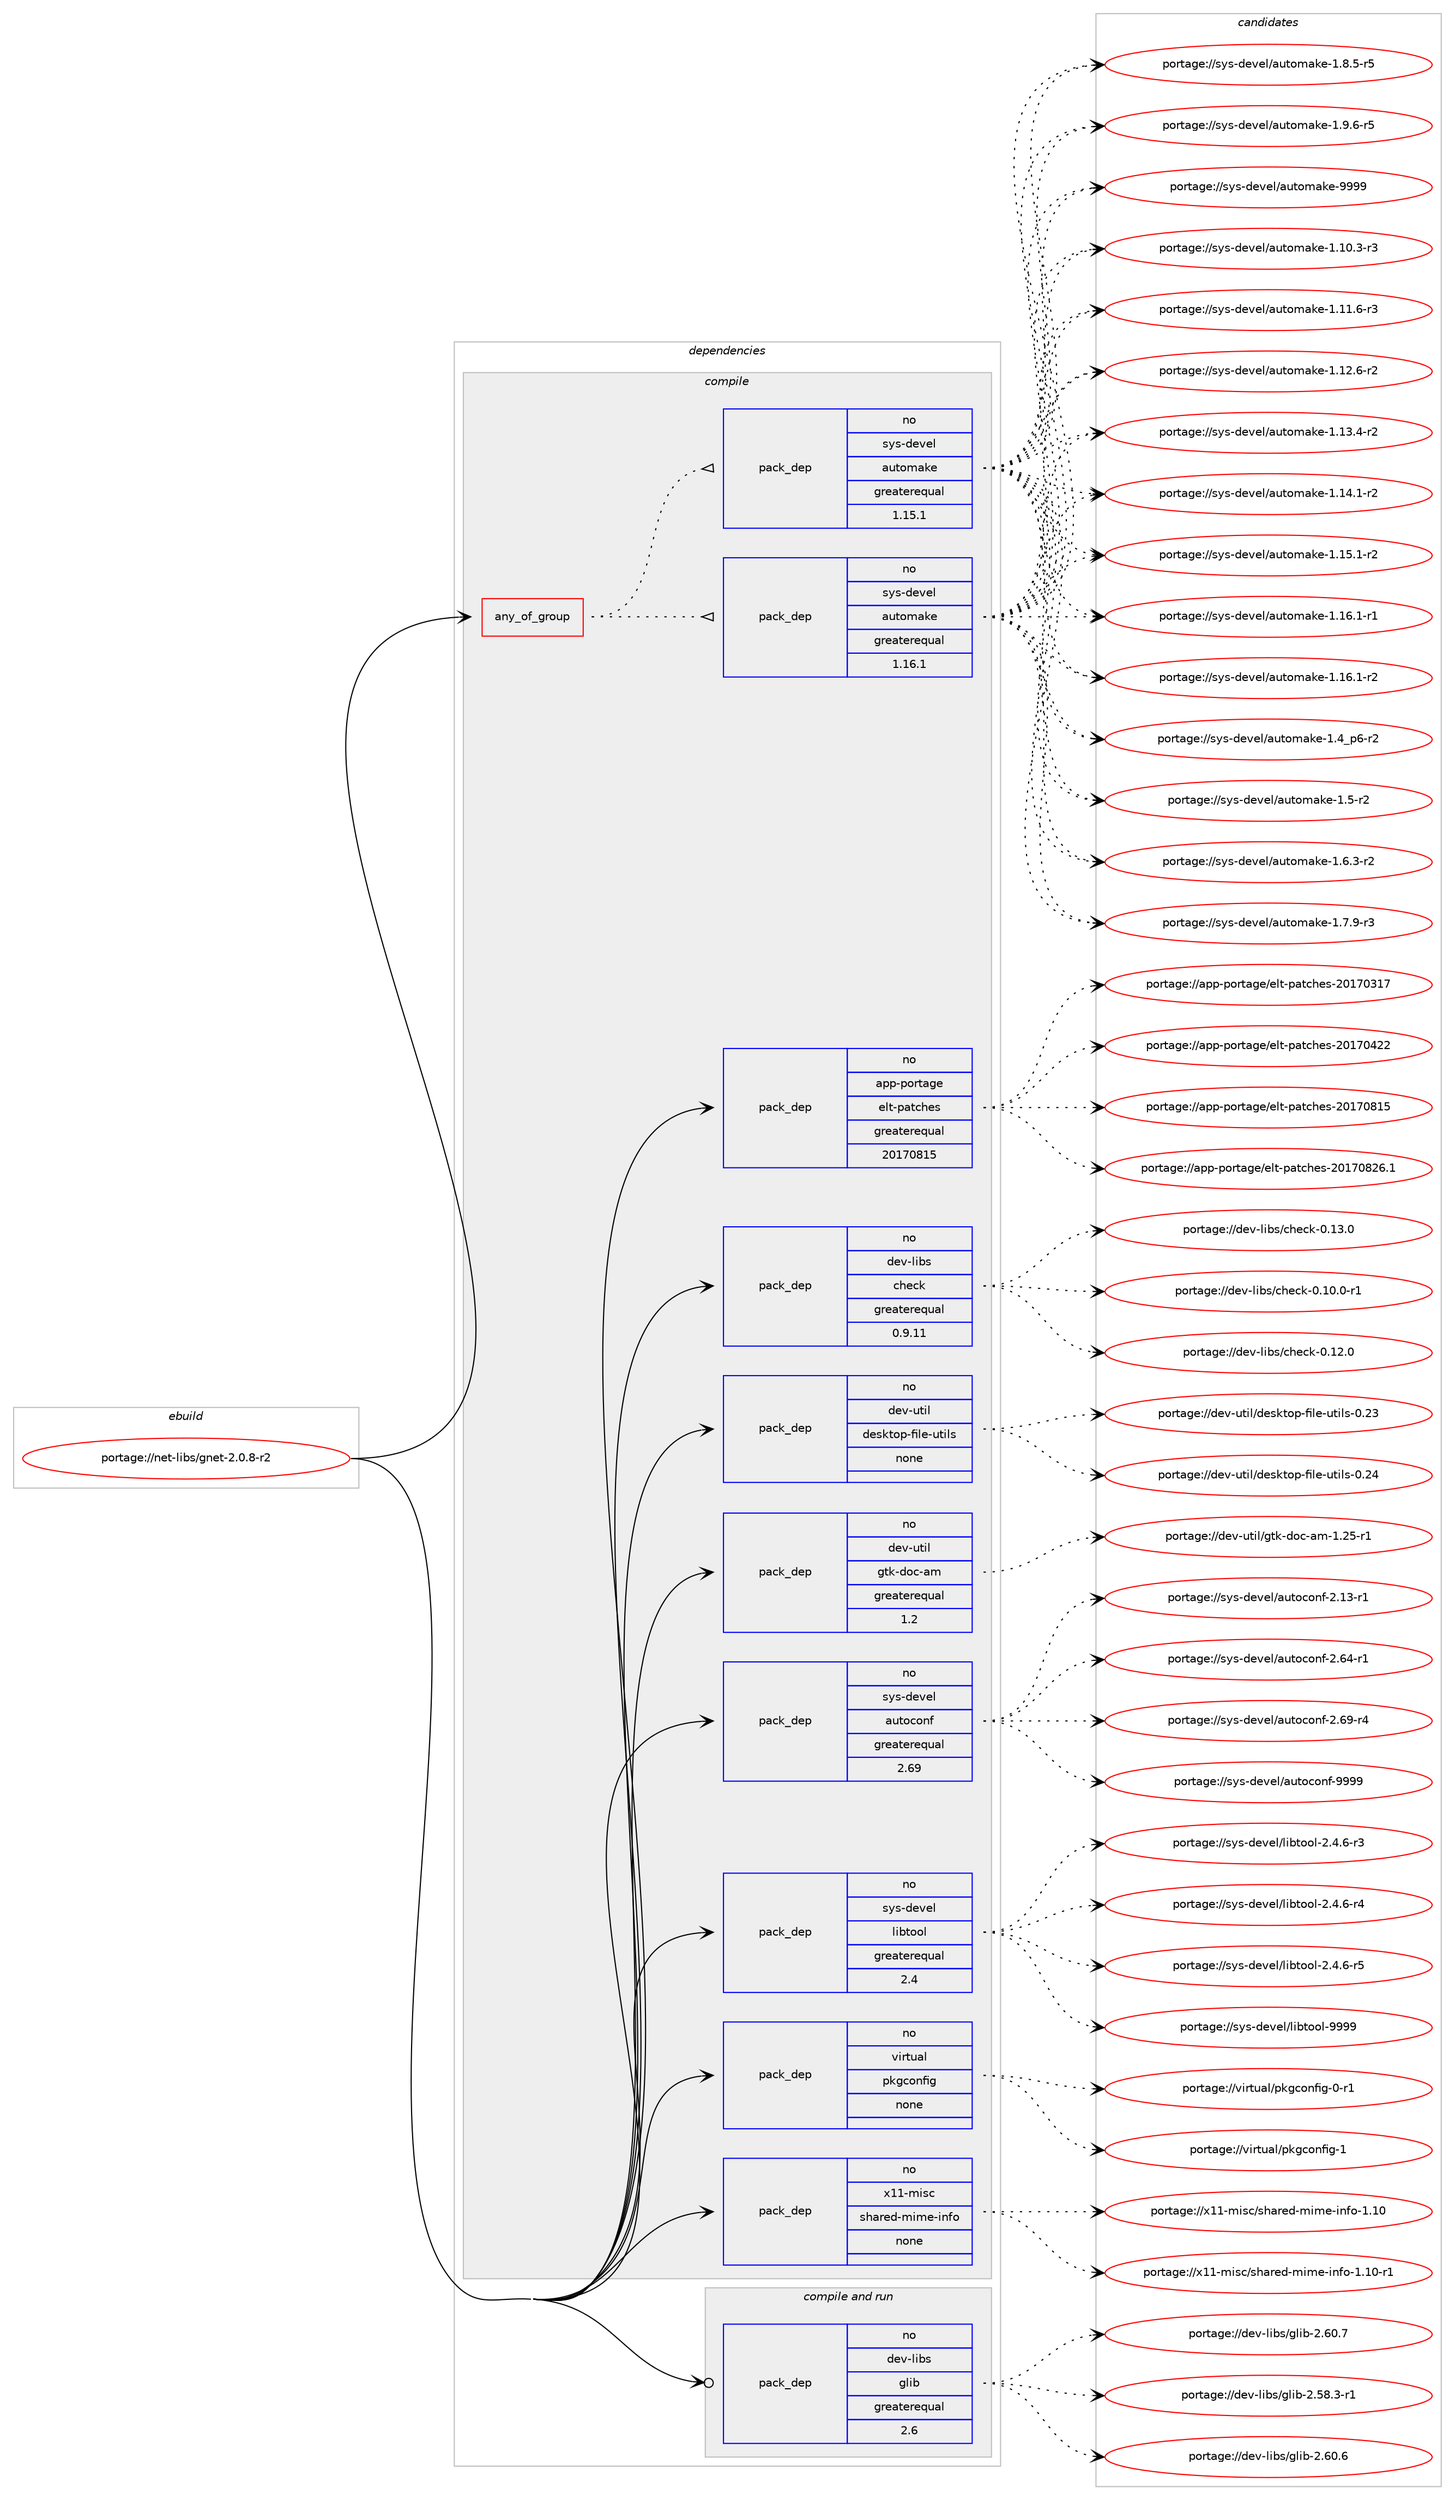 digraph prolog {

# *************
# Graph options
# *************

newrank=true;
concentrate=true;
compound=true;
graph [rankdir=LR,fontname=Helvetica,fontsize=10,ranksep=1.5];#, ranksep=2.5, nodesep=0.2];
edge  [arrowhead=vee];
node  [fontname=Helvetica,fontsize=10];

# **********
# The ebuild
# **********

subgraph cluster_leftcol {
color=gray;
rank=same;
label=<<i>ebuild</i>>;
id [label="portage://net-libs/gnet-2.0.8-r2", color=red, width=4, href="../net-libs/gnet-2.0.8-r2.svg"];
}

# ****************
# The dependencies
# ****************

subgraph cluster_midcol {
color=gray;
label=<<i>dependencies</i>>;
subgraph cluster_compile {
fillcolor="#eeeeee";
style=filled;
label=<<i>compile</i>>;
subgraph any5769 {
dependency358471 [label=<<TABLE BORDER="0" CELLBORDER="1" CELLSPACING="0" CELLPADDING="4"><TR><TD CELLPADDING="10">any_of_group</TD></TR></TABLE>>, shape=none, color=red];subgraph pack262854 {
dependency358472 [label=<<TABLE BORDER="0" CELLBORDER="1" CELLSPACING="0" CELLPADDING="4" WIDTH="220"><TR><TD ROWSPAN="6" CELLPADDING="30">pack_dep</TD></TR><TR><TD WIDTH="110">no</TD></TR><TR><TD>sys-devel</TD></TR><TR><TD>automake</TD></TR><TR><TD>greaterequal</TD></TR><TR><TD>1.16.1</TD></TR></TABLE>>, shape=none, color=blue];
}
dependency358471:e -> dependency358472:w [weight=20,style="dotted",arrowhead="oinv"];
subgraph pack262855 {
dependency358473 [label=<<TABLE BORDER="0" CELLBORDER="1" CELLSPACING="0" CELLPADDING="4" WIDTH="220"><TR><TD ROWSPAN="6" CELLPADDING="30">pack_dep</TD></TR><TR><TD WIDTH="110">no</TD></TR><TR><TD>sys-devel</TD></TR><TR><TD>automake</TD></TR><TR><TD>greaterequal</TD></TR><TR><TD>1.15.1</TD></TR></TABLE>>, shape=none, color=blue];
}
dependency358471:e -> dependency358473:w [weight=20,style="dotted",arrowhead="oinv"];
}
id:e -> dependency358471:w [weight=20,style="solid",arrowhead="vee"];
subgraph pack262856 {
dependency358474 [label=<<TABLE BORDER="0" CELLBORDER="1" CELLSPACING="0" CELLPADDING="4" WIDTH="220"><TR><TD ROWSPAN="6" CELLPADDING="30">pack_dep</TD></TR><TR><TD WIDTH="110">no</TD></TR><TR><TD>app-portage</TD></TR><TR><TD>elt-patches</TD></TR><TR><TD>greaterequal</TD></TR><TR><TD>20170815</TD></TR></TABLE>>, shape=none, color=blue];
}
id:e -> dependency358474:w [weight=20,style="solid",arrowhead="vee"];
subgraph pack262857 {
dependency358475 [label=<<TABLE BORDER="0" CELLBORDER="1" CELLSPACING="0" CELLPADDING="4" WIDTH="220"><TR><TD ROWSPAN="6" CELLPADDING="30">pack_dep</TD></TR><TR><TD WIDTH="110">no</TD></TR><TR><TD>dev-libs</TD></TR><TR><TD>check</TD></TR><TR><TD>greaterequal</TD></TR><TR><TD>0.9.11</TD></TR></TABLE>>, shape=none, color=blue];
}
id:e -> dependency358475:w [weight=20,style="solid",arrowhead="vee"];
subgraph pack262858 {
dependency358476 [label=<<TABLE BORDER="0" CELLBORDER="1" CELLSPACING="0" CELLPADDING="4" WIDTH="220"><TR><TD ROWSPAN="6" CELLPADDING="30">pack_dep</TD></TR><TR><TD WIDTH="110">no</TD></TR><TR><TD>dev-util</TD></TR><TR><TD>desktop-file-utils</TD></TR><TR><TD>none</TD></TR><TR><TD></TD></TR></TABLE>>, shape=none, color=blue];
}
id:e -> dependency358476:w [weight=20,style="solid",arrowhead="vee"];
subgraph pack262859 {
dependency358477 [label=<<TABLE BORDER="0" CELLBORDER="1" CELLSPACING="0" CELLPADDING="4" WIDTH="220"><TR><TD ROWSPAN="6" CELLPADDING="30">pack_dep</TD></TR><TR><TD WIDTH="110">no</TD></TR><TR><TD>dev-util</TD></TR><TR><TD>gtk-doc-am</TD></TR><TR><TD>greaterequal</TD></TR><TR><TD>1.2</TD></TR></TABLE>>, shape=none, color=blue];
}
id:e -> dependency358477:w [weight=20,style="solid",arrowhead="vee"];
subgraph pack262860 {
dependency358478 [label=<<TABLE BORDER="0" CELLBORDER="1" CELLSPACING="0" CELLPADDING="4" WIDTH="220"><TR><TD ROWSPAN="6" CELLPADDING="30">pack_dep</TD></TR><TR><TD WIDTH="110">no</TD></TR><TR><TD>sys-devel</TD></TR><TR><TD>autoconf</TD></TR><TR><TD>greaterequal</TD></TR><TR><TD>2.69</TD></TR></TABLE>>, shape=none, color=blue];
}
id:e -> dependency358478:w [weight=20,style="solid",arrowhead="vee"];
subgraph pack262861 {
dependency358479 [label=<<TABLE BORDER="0" CELLBORDER="1" CELLSPACING="0" CELLPADDING="4" WIDTH="220"><TR><TD ROWSPAN="6" CELLPADDING="30">pack_dep</TD></TR><TR><TD WIDTH="110">no</TD></TR><TR><TD>sys-devel</TD></TR><TR><TD>libtool</TD></TR><TR><TD>greaterequal</TD></TR><TR><TD>2.4</TD></TR></TABLE>>, shape=none, color=blue];
}
id:e -> dependency358479:w [weight=20,style="solid",arrowhead="vee"];
subgraph pack262862 {
dependency358480 [label=<<TABLE BORDER="0" CELLBORDER="1" CELLSPACING="0" CELLPADDING="4" WIDTH="220"><TR><TD ROWSPAN="6" CELLPADDING="30">pack_dep</TD></TR><TR><TD WIDTH="110">no</TD></TR><TR><TD>virtual</TD></TR><TR><TD>pkgconfig</TD></TR><TR><TD>none</TD></TR><TR><TD></TD></TR></TABLE>>, shape=none, color=blue];
}
id:e -> dependency358480:w [weight=20,style="solid",arrowhead="vee"];
subgraph pack262863 {
dependency358481 [label=<<TABLE BORDER="0" CELLBORDER="1" CELLSPACING="0" CELLPADDING="4" WIDTH="220"><TR><TD ROWSPAN="6" CELLPADDING="30">pack_dep</TD></TR><TR><TD WIDTH="110">no</TD></TR><TR><TD>x11-misc</TD></TR><TR><TD>shared-mime-info</TD></TR><TR><TD>none</TD></TR><TR><TD></TD></TR></TABLE>>, shape=none, color=blue];
}
id:e -> dependency358481:w [weight=20,style="solid",arrowhead="vee"];
}
subgraph cluster_compileandrun {
fillcolor="#eeeeee";
style=filled;
label=<<i>compile and run</i>>;
subgraph pack262864 {
dependency358482 [label=<<TABLE BORDER="0" CELLBORDER="1" CELLSPACING="0" CELLPADDING="4" WIDTH="220"><TR><TD ROWSPAN="6" CELLPADDING="30">pack_dep</TD></TR><TR><TD WIDTH="110">no</TD></TR><TR><TD>dev-libs</TD></TR><TR><TD>glib</TD></TR><TR><TD>greaterequal</TD></TR><TR><TD>2.6</TD></TR></TABLE>>, shape=none, color=blue];
}
id:e -> dependency358482:w [weight=20,style="solid",arrowhead="odotvee"];
}
subgraph cluster_run {
fillcolor="#eeeeee";
style=filled;
label=<<i>run</i>>;
}
}

# **************
# The candidates
# **************

subgraph cluster_choices {
rank=same;
color=gray;
label=<<i>candidates</i>>;

subgraph choice262854 {
color=black;
nodesep=1;
choiceportage11512111545100101118101108479711711611110997107101454946494846514511451 [label="portage://sys-devel/automake-1.10.3-r3", color=red, width=4,href="../sys-devel/automake-1.10.3-r3.svg"];
choiceportage11512111545100101118101108479711711611110997107101454946494946544511451 [label="portage://sys-devel/automake-1.11.6-r3", color=red, width=4,href="../sys-devel/automake-1.11.6-r3.svg"];
choiceportage11512111545100101118101108479711711611110997107101454946495046544511450 [label="portage://sys-devel/automake-1.12.6-r2", color=red, width=4,href="../sys-devel/automake-1.12.6-r2.svg"];
choiceportage11512111545100101118101108479711711611110997107101454946495146524511450 [label="portage://sys-devel/automake-1.13.4-r2", color=red, width=4,href="../sys-devel/automake-1.13.4-r2.svg"];
choiceportage11512111545100101118101108479711711611110997107101454946495246494511450 [label="portage://sys-devel/automake-1.14.1-r2", color=red, width=4,href="../sys-devel/automake-1.14.1-r2.svg"];
choiceportage11512111545100101118101108479711711611110997107101454946495346494511450 [label="portage://sys-devel/automake-1.15.1-r2", color=red, width=4,href="../sys-devel/automake-1.15.1-r2.svg"];
choiceportage11512111545100101118101108479711711611110997107101454946495446494511449 [label="portage://sys-devel/automake-1.16.1-r1", color=red, width=4,href="../sys-devel/automake-1.16.1-r1.svg"];
choiceportage11512111545100101118101108479711711611110997107101454946495446494511450 [label="portage://sys-devel/automake-1.16.1-r2", color=red, width=4,href="../sys-devel/automake-1.16.1-r2.svg"];
choiceportage115121115451001011181011084797117116111109971071014549465295112544511450 [label="portage://sys-devel/automake-1.4_p6-r2", color=red, width=4,href="../sys-devel/automake-1.4_p6-r2.svg"];
choiceportage11512111545100101118101108479711711611110997107101454946534511450 [label="portage://sys-devel/automake-1.5-r2", color=red, width=4,href="../sys-devel/automake-1.5-r2.svg"];
choiceportage115121115451001011181011084797117116111109971071014549465446514511450 [label="portage://sys-devel/automake-1.6.3-r2", color=red, width=4,href="../sys-devel/automake-1.6.3-r2.svg"];
choiceportage115121115451001011181011084797117116111109971071014549465546574511451 [label="portage://sys-devel/automake-1.7.9-r3", color=red, width=4,href="../sys-devel/automake-1.7.9-r3.svg"];
choiceportage115121115451001011181011084797117116111109971071014549465646534511453 [label="portage://sys-devel/automake-1.8.5-r5", color=red, width=4,href="../sys-devel/automake-1.8.5-r5.svg"];
choiceportage115121115451001011181011084797117116111109971071014549465746544511453 [label="portage://sys-devel/automake-1.9.6-r5", color=red, width=4,href="../sys-devel/automake-1.9.6-r5.svg"];
choiceportage115121115451001011181011084797117116111109971071014557575757 [label="portage://sys-devel/automake-9999", color=red, width=4,href="../sys-devel/automake-9999.svg"];
dependency358472:e -> choiceportage11512111545100101118101108479711711611110997107101454946494846514511451:w [style=dotted,weight="100"];
dependency358472:e -> choiceportage11512111545100101118101108479711711611110997107101454946494946544511451:w [style=dotted,weight="100"];
dependency358472:e -> choiceportage11512111545100101118101108479711711611110997107101454946495046544511450:w [style=dotted,weight="100"];
dependency358472:e -> choiceportage11512111545100101118101108479711711611110997107101454946495146524511450:w [style=dotted,weight="100"];
dependency358472:e -> choiceportage11512111545100101118101108479711711611110997107101454946495246494511450:w [style=dotted,weight="100"];
dependency358472:e -> choiceportage11512111545100101118101108479711711611110997107101454946495346494511450:w [style=dotted,weight="100"];
dependency358472:e -> choiceportage11512111545100101118101108479711711611110997107101454946495446494511449:w [style=dotted,weight="100"];
dependency358472:e -> choiceportage11512111545100101118101108479711711611110997107101454946495446494511450:w [style=dotted,weight="100"];
dependency358472:e -> choiceportage115121115451001011181011084797117116111109971071014549465295112544511450:w [style=dotted,weight="100"];
dependency358472:e -> choiceportage11512111545100101118101108479711711611110997107101454946534511450:w [style=dotted,weight="100"];
dependency358472:e -> choiceportage115121115451001011181011084797117116111109971071014549465446514511450:w [style=dotted,weight="100"];
dependency358472:e -> choiceportage115121115451001011181011084797117116111109971071014549465546574511451:w [style=dotted,weight="100"];
dependency358472:e -> choiceportage115121115451001011181011084797117116111109971071014549465646534511453:w [style=dotted,weight="100"];
dependency358472:e -> choiceportage115121115451001011181011084797117116111109971071014549465746544511453:w [style=dotted,weight="100"];
dependency358472:e -> choiceportage115121115451001011181011084797117116111109971071014557575757:w [style=dotted,weight="100"];
}
subgraph choice262855 {
color=black;
nodesep=1;
choiceportage11512111545100101118101108479711711611110997107101454946494846514511451 [label="portage://sys-devel/automake-1.10.3-r3", color=red, width=4,href="../sys-devel/automake-1.10.3-r3.svg"];
choiceportage11512111545100101118101108479711711611110997107101454946494946544511451 [label="portage://sys-devel/automake-1.11.6-r3", color=red, width=4,href="../sys-devel/automake-1.11.6-r3.svg"];
choiceportage11512111545100101118101108479711711611110997107101454946495046544511450 [label="portage://sys-devel/automake-1.12.6-r2", color=red, width=4,href="../sys-devel/automake-1.12.6-r2.svg"];
choiceportage11512111545100101118101108479711711611110997107101454946495146524511450 [label="portage://sys-devel/automake-1.13.4-r2", color=red, width=4,href="../sys-devel/automake-1.13.4-r2.svg"];
choiceportage11512111545100101118101108479711711611110997107101454946495246494511450 [label="portage://sys-devel/automake-1.14.1-r2", color=red, width=4,href="../sys-devel/automake-1.14.1-r2.svg"];
choiceportage11512111545100101118101108479711711611110997107101454946495346494511450 [label="portage://sys-devel/automake-1.15.1-r2", color=red, width=4,href="../sys-devel/automake-1.15.1-r2.svg"];
choiceportage11512111545100101118101108479711711611110997107101454946495446494511449 [label="portage://sys-devel/automake-1.16.1-r1", color=red, width=4,href="../sys-devel/automake-1.16.1-r1.svg"];
choiceportage11512111545100101118101108479711711611110997107101454946495446494511450 [label="portage://sys-devel/automake-1.16.1-r2", color=red, width=4,href="../sys-devel/automake-1.16.1-r2.svg"];
choiceportage115121115451001011181011084797117116111109971071014549465295112544511450 [label="portage://sys-devel/automake-1.4_p6-r2", color=red, width=4,href="../sys-devel/automake-1.4_p6-r2.svg"];
choiceportage11512111545100101118101108479711711611110997107101454946534511450 [label="portage://sys-devel/automake-1.5-r2", color=red, width=4,href="../sys-devel/automake-1.5-r2.svg"];
choiceportage115121115451001011181011084797117116111109971071014549465446514511450 [label="portage://sys-devel/automake-1.6.3-r2", color=red, width=4,href="../sys-devel/automake-1.6.3-r2.svg"];
choiceportage115121115451001011181011084797117116111109971071014549465546574511451 [label="portage://sys-devel/automake-1.7.9-r3", color=red, width=4,href="../sys-devel/automake-1.7.9-r3.svg"];
choiceportage115121115451001011181011084797117116111109971071014549465646534511453 [label="portage://sys-devel/automake-1.8.5-r5", color=red, width=4,href="../sys-devel/automake-1.8.5-r5.svg"];
choiceportage115121115451001011181011084797117116111109971071014549465746544511453 [label="portage://sys-devel/automake-1.9.6-r5", color=red, width=4,href="../sys-devel/automake-1.9.6-r5.svg"];
choiceportage115121115451001011181011084797117116111109971071014557575757 [label="portage://sys-devel/automake-9999", color=red, width=4,href="../sys-devel/automake-9999.svg"];
dependency358473:e -> choiceportage11512111545100101118101108479711711611110997107101454946494846514511451:w [style=dotted,weight="100"];
dependency358473:e -> choiceportage11512111545100101118101108479711711611110997107101454946494946544511451:w [style=dotted,weight="100"];
dependency358473:e -> choiceportage11512111545100101118101108479711711611110997107101454946495046544511450:w [style=dotted,weight="100"];
dependency358473:e -> choiceportage11512111545100101118101108479711711611110997107101454946495146524511450:w [style=dotted,weight="100"];
dependency358473:e -> choiceportage11512111545100101118101108479711711611110997107101454946495246494511450:w [style=dotted,weight="100"];
dependency358473:e -> choiceportage11512111545100101118101108479711711611110997107101454946495346494511450:w [style=dotted,weight="100"];
dependency358473:e -> choiceportage11512111545100101118101108479711711611110997107101454946495446494511449:w [style=dotted,weight="100"];
dependency358473:e -> choiceportage11512111545100101118101108479711711611110997107101454946495446494511450:w [style=dotted,weight="100"];
dependency358473:e -> choiceportage115121115451001011181011084797117116111109971071014549465295112544511450:w [style=dotted,weight="100"];
dependency358473:e -> choiceportage11512111545100101118101108479711711611110997107101454946534511450:w [style=dotted,weight="100"];
dependency358473:e -> choiceportage115121115451001011181011084797117116111109971071014549465446514511450:w [style=dotted,weight="100"];
dependency358473:e -> choiceportage115121115451001011181011084797117116111109971071014549465546574511451:w [style=dotted,weight="100"];
dependency358473:e -> choiceportage115121115451001011181011084797117116111109971071014549465646534511453:w [style=dotted,weight="100"];
dependency358473:e -> choiceportage115121115451001011181011084797117116111109971071014549465746544511453:w [style=dotted,weight="100"];
dependency358473:e -> choiceportage115121115451001011181011084797117116111109971071014557575757:w [style=dotted,weight="100"];
}
subgraph choice262856 {
color=black;
nodesep=1;
choiceportage97112112451121111141169710310147101108116451129711699104101115455048495548514955 [label="portage://app-portage/elt-patches-20170317", color=red, width=4,href="../app-portage/elt-patches-20170317.svg"];
choiceportage97112112451121111141169710310147101108116451129711699104101115455048495548525050 [label="portage://app-portage/elt-patches-20170422", color=red, width=4,href="../app-portage/elt-patches-20170422.svg"];
choiceportage97112112451121111141169710310147101108116451129711699104101115455048495548564953 [label="portage://app-portage/elt-patches-20170815", color=red, width=4,href="../app-portage/elt-patches-20170815.svg"];
choiceportage971121124511211111411697103101471011081164511297116991041011154550484955485650544649 [label="portage://app-portage/elt-patches-20170826.1", color=red, width=4,href="../app-portage/elt-patches-20170826.1.svg"];
dependency358474:e -> choiceportage97112112451121111141169710310147101108116451129711699104101115455048495548514955:w [style=dotted,weight="100"];
dependency358474:e -> choiceportage97112112451121111141169710310147101108116451129711699104101115455048495548525050:w [style=dotted,weight="100"];
dependency358474:e -> choiceportage97112112451121111141169710310147101108116451129711699104101115455048495548564953:w [style=dotted,weight="100"];
dependency358474:e -> choiceportage971121124511211111411697103101471011081164511297116991041011154550484955485650544649:w [style=dotted,weight="100"];
}
subgraph choice262857 {
color=black;
nodesep=1;
choiceportage1001011184510810598115479910410199107454846494846484511449 [label="portage://dev-libs/check-0.10.0-r1", color=red, width=4,href="../dev-libs/check-0.10.0-r1.svg"];
choiceportage100101118451081059811547991041019910745484649504648 [label="portage://dev-libs/check-0.12.0", color=red, width=4,href="../dev-libs/check-0.12.0.svg"];
choiceportage100101118451081059811547991041019910745484649514648 [label="portage://dev-libs/check-0.13.0", color=red, width=4,href="../dev-libs/check-0.13.0.svg"];
dependency358475:e -> choiceportage1001011184510810598115479910410199107454846494846484511449:w [style=dotted,weight="100"];
dependency358475:e -> choiceportage100101118451081059811547991041019910745484649504648:w [style=dotted,weight="100"];
dependency358475:e -> choiceportage100101118451081059811547991041019910745484649514648:w [style=dotted,weight="100"];
}
subgraph choice262858 {
color=black;
nodesep=1;
choiceportage100101118451171161051084710010111510711611111245102105108101451171161051081154548465051 [label="portage://dev-util/desktop-file-utils-0.23", color=red, width=4,href="../dev-util/desktop-file-utils-0.23.svg"];
choiceportage100101118451171161051084710010111510711611111245102105108101451171161051081154548465052 [label="portage://dev-util/desktop-file-utils-0.24", color=red, width=4,href="../dev-util/desktop-file-utils-0.24.svg"];
dependency358476:e -> choiceportage100101118451171161051084710010111510711611111245102105108101451171161051081154548465051:w [style=dotted,weight="100"];
dependency358476:e -> choiceportage100101118451171161051084710010111510711611111245102105108101451171161051081154548465052:w [style=dotted,weight="100"];
}
subgraph choice262859 {
color=black;
nodesep=1;
choiceportage10010111845117116105108471031161074510011199459710945494650534511449 [label="portage://dev-util/gtk-doc-am-1.25-r1", color=red, width=4,href="../dev-util/gtk-doc-am-1.25-r1.svg"];
dependency358477:e -> choiceportage10010111845117116105108471031161074510011199459710945494650534511449:w [style=dotted,weight="100"];
}
subgraph choice262860 {
color=black;
nodesep=1;
choiceportage1151211154510010111810110847971171161119911111010245504649514511449 [label="portage://sys-devel/autoconf-2.13-r1", color=red, width=4,href="../sys-devel/autoconf-2.13-r1.svg"];
choiceportage1151211154510010111810110847971171161119911111010245504654524511449 [label="portage://sys-devel/autoconf-2.64-r1", color=red, width=4,href="../sys-devel/autoconf-2.64-r1.svg"];
choiceportage1151211154510010111810110847971171161119911111010245504654574511452 [label="portage://sys-devel/autoconf-2.69-r4", color=red, width=4,href="../sys-devel/autoconf-2.69-r4.svg"];
choiceportage115121115451001011181011084797117116111991111101024557575757 [label="portage://sys-devel/autoconf-9999", color=red, width=4,href="../sys-devel/autoconf-9999.svg"];
dependency358478:e -> choiceportage1151211154510010111810110847971171161119911111010245504649514511449:w [style=dotted,weight="100"];
dependency358478:e -> choiceportage1151211154510010111810110847971171161119911111010245504654524511449:w [style=dotted,weight="100"];
dependency358478:e -> choiceportage1151211154510010111810110847971171161119911111010245504654574511452:w [style=dotted,weight="100"];
dependency358478:e -> choiceportage115121115451001011181011084797117116111991111101024557575757:w [style=dotted,weight="100"];
}
subgraph choice262861 {
color=black;
nodesep=1;
choiceportage1151211154510010111810110847108105981161111111084550465246544511451 [label="portage://sys-devel/libtool-2.4.6-r3", color=red, width=4,href="../sys-devel/libtool-2.4.6-r3.svg"];
choiceportage1151211154510010111810110847108105981161111111084550465246544511452 [label="portage://sys-devel/libtool-2.4.6-r4", color=red, width=4,href="../sys-devel/libtool-2.4.6-r4.svg"];
choiceportage1151211154510010111810110847108105981161111111084550465246544511453 [label="portage://sys-devel/libtool-2.4.6-r5", color=red, width=4,href="../sys-devel/libtool-2.4.6-r5.svg"];
choiceportage1151211154510010111810110847108105981161111111084557575757 [label="portage://sys-devel/libtool-9999", color=red, width=4,href="../sys-devel/libtool-9999.svg"];
dependency358479:e -> choiceportage1151211154510010111810110847108105981161111111084550465246544511451:w [style=dotted,weight="100"];
dependency358479:e -> choiceportage1151211154510010111810110847108105981161111111084550465246544511452:w [style=dotted,weight="100"];
dependency358479:e -> choiceportage1151211154510010111810110847108105981161111111084550465246544511453:w [style=dotted,weight="100"];
dependency358479:e -> choiceportage1151211154510010111810110847108105981161111111084557575757:w [style=dotted,weight="100"];
}
subgraph choice262862 {
color=black;
nodesep=1;
choiceportage11810511411611797108471121071039911111010210510345484511449 [label="portage://virtual/pkgconfig-0-r1", color=red, width=4,href="../virtual/pkgconfig-0-r1.svg"];
choiceportage1181051141161179710847112107103991111101021051034549 [label="portage://virtual/pkgconfig-1", color=red, width=4,href="../virtual/pkgconfig-1.svg"];
dependency358480:e -> choiceportage11810511411611797108471121071039911111010210510345484511449:w [style=dotted,weight="100"];
dependency358480:e -> choiceportage1181051141161179710847112107103991111101021051034549:w [style=dotted,weight="100"];
}
subgraph choice262863 {
color=black;
nodesep=1;
choiceportage12049494510910511599471151049711410110045109105109101451051101021114549464948 [label="portage://x11-misc/shared-mime-info-1.10", color=red, width=4,href="../x11-misc/shared-mime-info-1.10.svg"];
choiceportage120494945109105115994711510497114101100451091051091014510511010211145494649484511449 [label="portage://x11-misc/shared-mime-info-1.10-r1", color=red, width=4,href="../x11-misc/shared-mime-info-1.10-r1.svg"];
dependency358481:e -> choiceportage12049494510910511599471151049711410110045109105109101451051101021114549464948:w [style=dotted,weight="100"];
dependency358481:e -> choiceportage120494945109105115994711510497114101100451091051091014510511010211145494649484511449:w [style=dotted,weight="100"];
}
subgraph choice262864 {
color=black;
nodesep=1;
choiceportage10010111845108105981154710310810598455046535646514511449 [label="portage://dev-libs/glib-2.58.3-r1", color=red, width=4,href="../dev-libs/glib-2.58.3-r1.svg"];
choiceportage1001011184510810598115471031081059845504654484654 [label="portage://dev-libs/glib-2.60.6", color=red, width=4,href="../dev-libs/glib-2.60.6.svg"];
choiceportage1001011184510810598115471031081059845504654484655 [label="portage://dev-libs/glib-2.60.7", color=red, width=4,href="../dev-libs/glib-2.60.7.svg"];
dependency358482:e -> choiceportage10010111845108105981154710310810598455046535646514511449:w [style=dotted,weight="100"];
dependency358482:e -> choiceportage1001011184510810598115471031081059845504654484654:w [style=dotted,weight="100"];
dependency358482:e -> choiceportage1001011184510810598115471031081059845504654484655:w [style=dotted,weight="100"];
}
}

}
